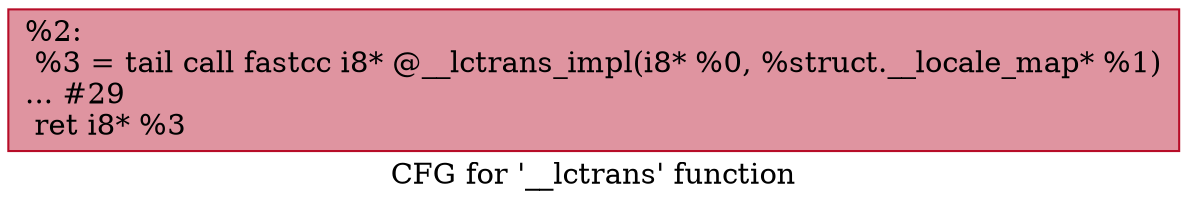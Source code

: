 digraph "CFG for '__lctrans' function" {
	label="CFG for '__lctrans' function";

	Node0x1857090 [shape=record,color="#b70d28ff", style=filled, fillcolor="#b70d2870",label="{%2:\l  %3 = tail call fastcc i8* @__lctrans_impl(i8* %0, %struct.__locale_map* %1)\l... #29\l  ret i8* %3\l}"];
}
